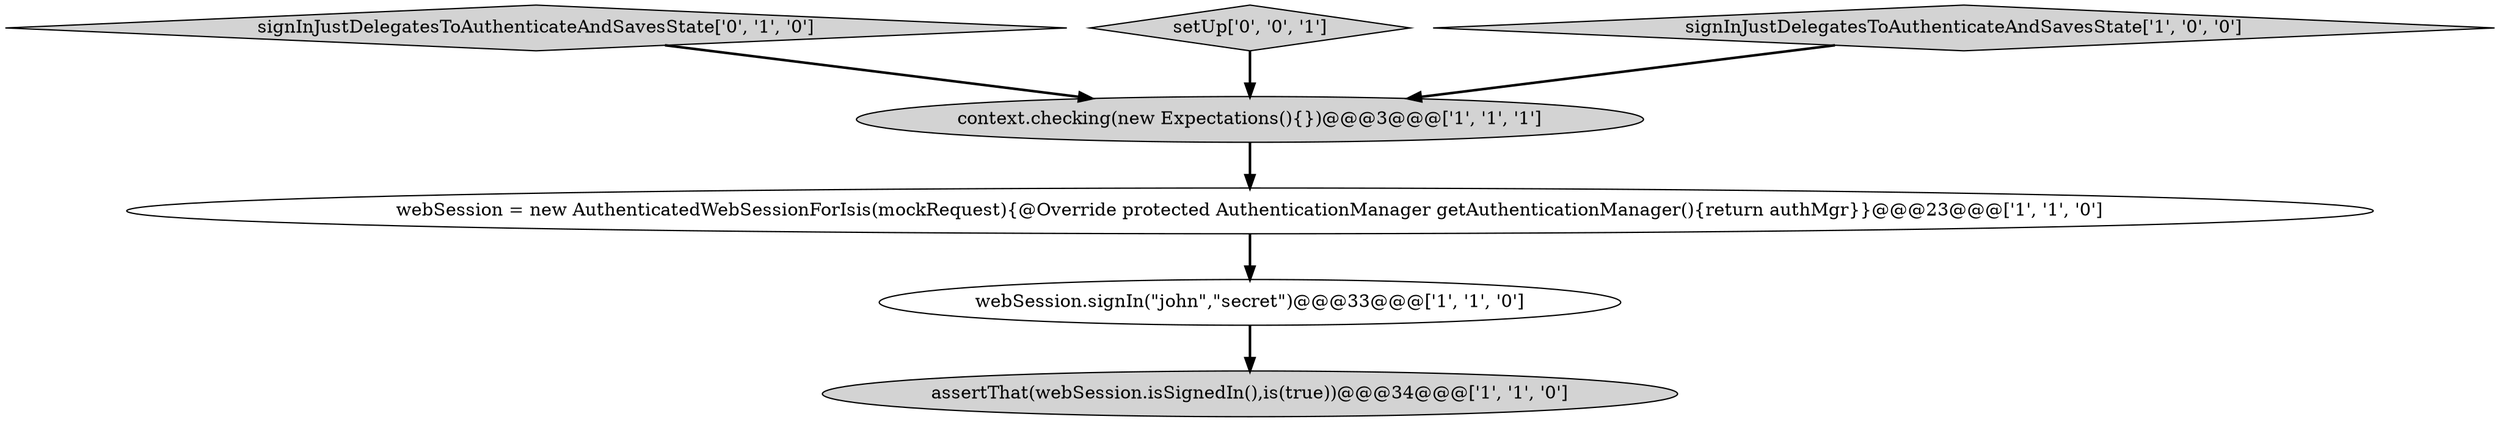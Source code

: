 digraph {
5 [style = filled, label = "signInJustDelegatesToAuthenticateAndSavesState['0', '1', '0']", fillcolor = lightgray, shape = diamond image = "AAA0AAABBB2BBB"];
0 [style = filled, label = "webSession = new AuthenticatedWebSessionForIsis(mockRequest){@Override protected AuthenticationManager getAuthenticationManager(){return authMgr}}@@@23@@@['1', '1', '0']", fillcolor = white, shape = ellipse image = "AAA0AAABBB1BBB"];
6 [style = filled, label = "setUp['0', '0', '1']", fillcolor = lightgray, shape = diamond image = "AAA0AAABBB3BBB"];
2 [style = filled, label = "webSession.signIn(\"john\",\"secret\")@@@33@@@['1', '1', '0']", fillcolor = white, shape = ellipse image = "AAA0AAABBB1BBB"];
3 [style = filled, label = "context.checking(new Expectations(){})@@@3@@@['1', '1', '1']", fillcolor = lightgray, shape = ellipse image = "AAA0AAABBB1BBB"];
1 [style = filled, label = "assertThat(webSession.isSignedIn(),is(true))@@@34@@@['1', '1', '0']", fillcolor = lightgray, shape = ellipse image = "AAA0AAABBB1BBB"];
4 [style = filled, label = "signInJustDelegatesToAuthenticateAndSavesState['1', '0', '0']", fillcolor = lightgray, shape = diamond image = "AAA0AAABBB1BBB"];
5->3 [style = bold, label=""];
0->2 [style = bold, label=""];
3->0 [style = bold, label=""];
4->3 [style = bold, label=""];
2->1 [style = bold, label=""];
6->3 [style = bold, label=""];
}
